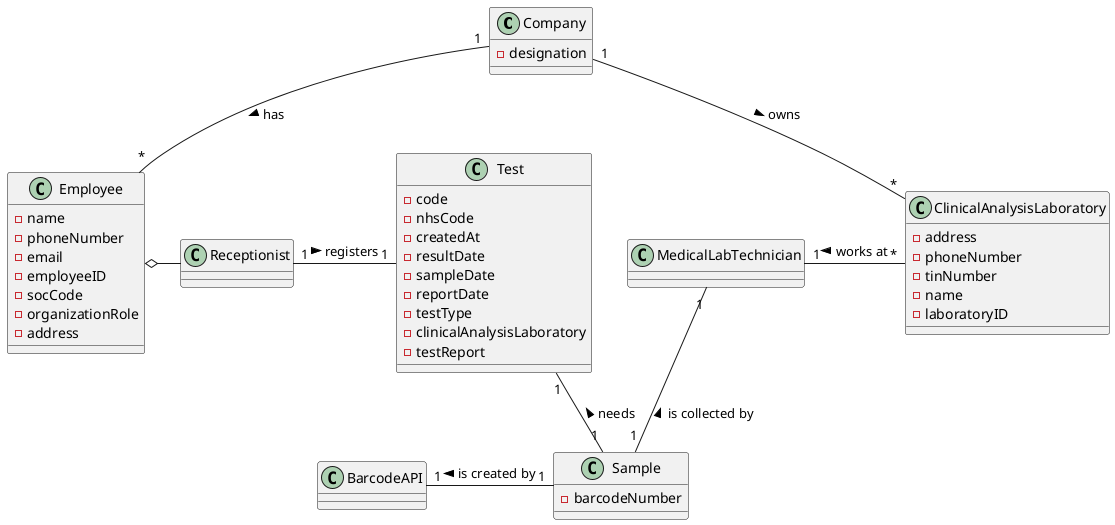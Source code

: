 @startuml

class Company
class Employee
class Receptionist
class Test
class Sample
class MedicalLabTechnician
class BarcodeAPI
class ClinicalAnalysisLaboratory

class Company{
-designation
}

class Employee{
- name
- phoneNumber
- email
- employeeID
- socCode
- organizationRole
- address
}

class Receptionist {
}

class Test {
- code
- nhsCode
- createdAt
- resultDate
- sampleDate
- reportDate
- testType
- clinicalAnalysisLaboratory
- testReport
}
class Sample {
-barcodeNumber
}

class MedicalLabTechnician {
}

class BarcodeAPI {
}

class ClinicalAnalysisLaboratory {
-address
-phoneNumber
-tinNumber
-name
-laboratoryID
}

Company "1" -- "*" ClinicalAnalysisLaboratory : owns >
Company "1" -- "*" Employee : has >
BarcodeAPI "1" - "1" Sample : is created by <
Test "1" -- "1" Sample : needs <
Receptionist "1" - "1" Test : registers >
Employee o- Receptionist
MedicalLabTechnician "1" -- "1" Sample : is collected by <
MedicalLabTechnician "1" - "*" ClinicalAnalysisLaboratory : works at <

@enduml